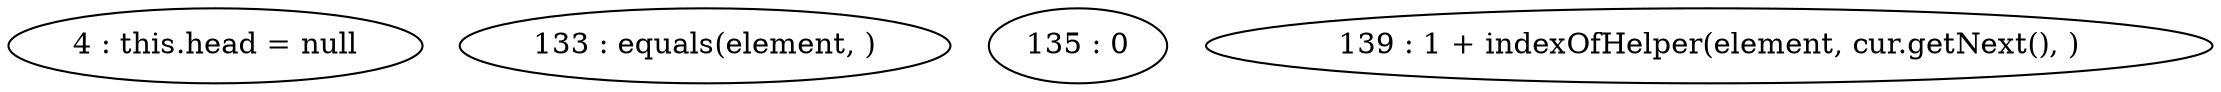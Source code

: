 digraph G {
"4 : this.head = null"
"133 : equals(element, )"
"135 : 0"
"139 : 1 + indexOfHelper(element, cur.getNext(), )"
}